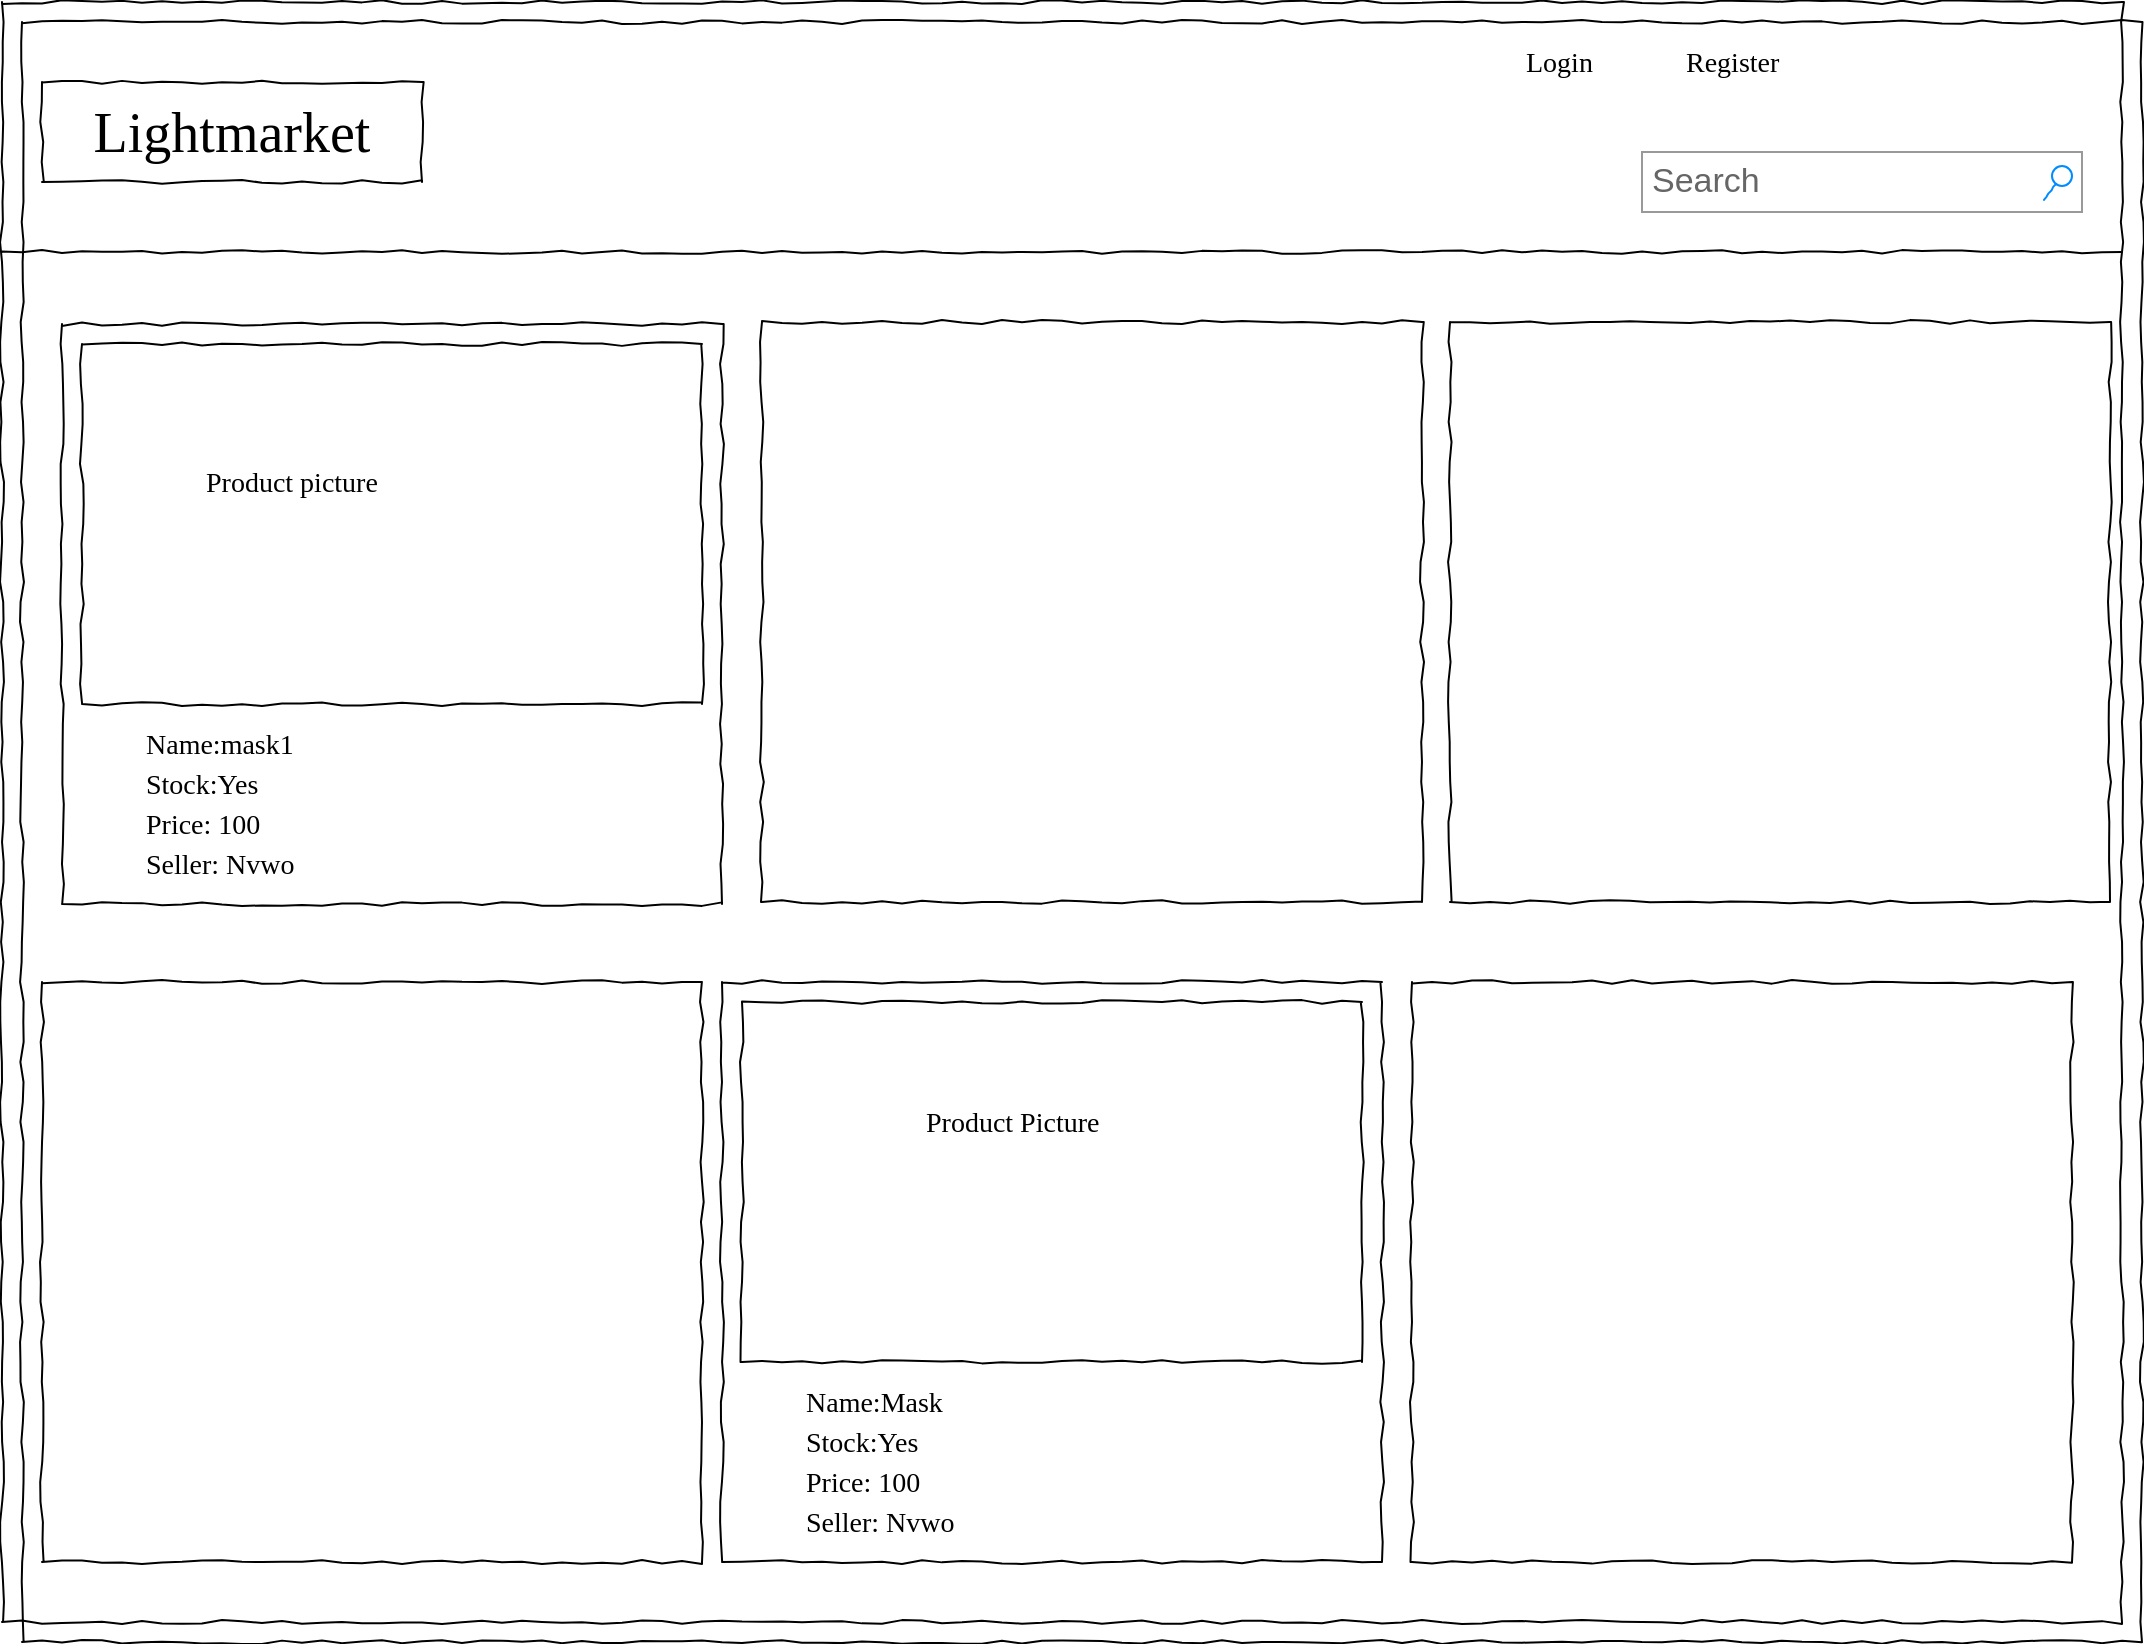 <mxfile version="16.2.4" type="github">
  <diagram name="Page-1" id="03018318-947c-dd8e-b7a3-06fadd420f32">
    <mxGraphModel dx="946" dy="614" grid="1" gridSize="10" guides="1" tooltips="1" connect="1" arrows="1" fold="1" page="1" pageScale="1" pageWidth="1100" pageHeight="850" background="none" math="0" shadow="0">
      <root>
        <mxCell id="0" />
        <mxCell id="1" parent="0" />
        <mxCell id="677b7b8949515195-1" value="" style="whiteSpace=wrap;html=1;rounded=0;shadow=0;labelBackgroundColor=none;strokeColor=#000000;strokeWidth=1;fillColor=none;fontFamily=Verdana;fontSize=12;fontColor=#000000;align=center;comic=1;" parent="1" vertex="1">
          <mxGeometry x="20" y="20" width="1060" height="810" as="geometry" />
        </mxCell>
        <mxCell id="677b7b8949515195-2" value="Lightmarket" style="whiteSpace=wrap;html=1;rounded=0;shadow=0;labelBackgroundColor=none;strokeWidth=1;fontFamily=Verdana;fontSize=28;align=center;comic=1;" parent="1" vertex="1">
          <mxGeometry x="40" y="60" width="190" height="50" as="geometry" />
        </mxCell>
        <mxCell id="677b7b8949515195-3" value="Search" style="strokeWidth=1;shadow=0;dashed=0;align=center;html=1;shape=mxgraph.mockup.forms.searchBox;strokeColor=#999999;mainText=;strokeColor2=#008cff;fontColor=#666666;fontSize=17;align=left;spacingLeft=3;rounded=0;labelBackgroundColor=none;comic=1;" parent="1" vertex="1">
          <mxGeometry x="840" y="95" width="220" height="30" as="geometry" />
        </mxCell>
        <mxCell id="677b7b8949515195-4" value="Login" style="text;html=1;points=[];align=left;verticalAlign=top;spacingTop=-4;fontSize=14;fontFamily=Verdana" parent="1" vertex="1">
          <mxGeometry x="780" y="40" width="60" height="20" as="geometry" />
        </mxCell>
        <mxCell id="677b7b8949515195-5" value="Register" style="text;html=1;points=[];align=left;verticalAlign=top;spacingTop=-4;fontSize=14;fontFamily=Verdana" parent="1" vertex="1">
          <mxGeometry x="860" y="40" width="60" height="20" as="geometry" />
        </mxCell>
        <mxCell id="677b7b8949515195-8" value="" style="whiteSpace=wrap;html=1;rounded=0;shadow=0;labelBackgroundColor=none;strokeWidth=1;fillColor=none;fontFamily=Verdana;fontSize=12;align=center;comic=1;" parent="1" vertex="1">
          <mxGeometry x="380" y="510" width="330" height="290" as="geometry" />
        </mxCell>
        <mxCell id="677b7b8949515195-9" value="" style="line;strokeWidth=1;html=1;rounded=0;shadow=0;labelBackgroundColor=none;fillColor=none;fontFamily=Verdana;fontSize=14;fontColor=#000000;align=center;comic=1;" parent="1" vertex="1">
          <mxGeometry x="20" y="140" width="1060" height="10" as="geometry" />
        </mxCell>
        <mxCell id="677b7b8949515195-35" value="Product Picture" style="text;html=1;points=[];align=left;verticalAlign=top;spacingTop=-4;fontSize=14;fontFamily=Verdana" parent="1" vertex="1">
          <mxGeometry x="480" y="570" width="170" height="20" as="geometry" />
        </mxCell>
        <mxCell id="677b7b8949515195-36" value="Name:Mask" style="text;html=1;points=[];align=left;verticalAlign=top;spacingTop=-4;fontSize=14;fontFamily=Verdana" parent="1" vertex="1">
          <mxGeometry x="420" y="710" width="170" height="20" as="geometry" />
        </mxCell>
        <mxCell id="677b7b8949515195-37" value="Stock:Yes" style="text;html=1;points=[];align=left;verticalAlign=top;spacingTop=-4;fontSize=14;fontFamily=Verdana" parent="1" vertex="1">
          <mxGeometry x="420" y="730" width="170" height="20" as="geometry" />
        </mxCell>
        <mxCell id="677b7b8949515195-38" value="Price: 100" style="text;html=1;points=[];align=left;verticalAlign=top;spacingTop=-4;fontSize=14;fontFamily=Verdana" parent="1" vertex="1">
          <mxGeometry x="420" y="750" width="170" height="20" as="geometry" />
        </mxCell>
        <mxCell id="677b7b8949515195-41" value="Seller: Nvwo" style="text;html=1;points=[];align=left;verticalAlign=top;spacingTop=-4;fontSize=14;fontFamily=Verdana" parent="1" vertex="1">
          <mxGeometry x="420" y="770" width="210" height="20" as="geometry" />
        </mxCell>
        <mxCell id="_Aj64ohBvDfeb3EfvVId-3" value="" style="whiteSpace=wrap;html=1;rounded=0;shadow=0;labelBackgroundColor=none;strokeWidth=1;fillColor=none;fontFamily=Verdana;fontSize=12;align=center;comic=1;" vertex="1" parent="1">
          <mxGeometry x="390" y="520" width="310" height="180" as="geometry" />
        </mxCell>
        <mxCell id="_Aj64ohBvDfeb3EfvVId-4" value="" style="whiteSpace=wrap;html=1;rounded=0;shadow=0;labelBackgroundColor=none;strokeColor=#000000;strokeWidth=1;fillColor=none;fontFamily=Verdana;fontSize=12;fontColor=#000000;align=center;comic=1;" vertex="1" parent="1">
          <mxGeometry x="30" y="30" width="1060" height="810" as="geometry" />
        </mxCell>
        <mxCell id="_Aj64ohBvDfeb3EfvVId-5" value="" style="whiteSpace=wrap;html=1;rounded=0;shadow=0;labelBackgroundColor=none;strokeWidth=1;fillColor=none;fontFamily=Verdana;fontSize=12;align=center;comic=1;" vertex="1" parent="1">
          <mxGeometry x="50" y="181" width="330" height="290" as="geometry" />
        </mxCell>
        <mxCell id="_Aj64ohBvDfeb3EfvVId-6" value="Stock:Yes" style="text;html=1;points=[];align=left;verticalAlign=top;spacingTop=-4;fontSize=14;fontFamily=Verdana" vertex="1" parent="1">
          <mxGeometry x="90" y="401" width="170" height="20" as="geometry" />
        </mxCell>
        <mxCell id="_Aj64ohBvDfeb3EfvVId-7" value="Price: 100" style="text;html=1;points=[];align=left;verticalAlign=top;spacingTop=-4;fontSize=14;fontFamily=Verdana" vertex="1" parent="1">
          <mxGeometry x="90" y="421" width="170" height="20" as="geometry" />
        </mxCell>
        <mxCell id="_Aj64ohBvDfeb3EfvVId-8" value="Seller: Nvwo" style="text;html=1;points=[];align=left;verticalAlign=top;spacingTop=-4;fontSize=14;fontFamily=Verdana" vertex="1" parent="1">
          <mxGeometry x="90" y="441" width="210" height="20" as="geometry" />
        </mxCell>
        <mxCell id="_Aj64ohBvDfeb3EfvVId-9" value="" style="whiteSpace=wrap;html=1;rounded=0;shadow=0;labelBackgroundColor=none;strokeWidth=1;fillColor=none;fontFamily=Verdana;fontSize=12;align=center;comic=1;" vertex="1" parent="1">
          <mxGeometry x="60" y="191" width="310" height="180" as="geometry" />
        </mxCell>
        <mxCell id="_Aj64ohBvDfeb3EfvVId-10" value="" style="whiteSpace=wrap;html=1;rounded=0;shadow=0;labelBackgroundColor=none;strokeWidth=1;fillColor=none;fontFamily=Verdana;fontSize=12;align=center;comic=1;" vertex="1" parent="1">
          <mxGeometry x="400" y="180" width="330" height="290" as="geometry" />
        </mxCell>
        <mxCell id="_Aj64ohBvDfeb3EfvVId-15" value="" style="whiteSpace=wrap;html=1;rounded=0;shadow=0;labelBackgroundColor=none;strokeWidth=1;fillColor=none;fontFamily=Verdana;fontSize=12;align=center;comic=1;" vertex="1" parent="1">
          <mxGeometry x="744" y="180" width="330" height="290" as="geometry" />
        </mxCell>
        <mxCell id="_Aj64ohBvDfeb3EfvVId-20" value="" style="whiteSpace=wrap;html=1;rounded=0;shadow=0;labelBackgroundColor=none;strokeWidth=1;fillColor=none;fontFamily=Verdana;fontSize=12;align=center;comic=1;" vertex="1" parent="1">
          <mxGeometry x="40" y="510" width="330" height="290" as="geometry" />
        </mxCell>
        <mxCell id="_Aj64ohBvDfeb3EfvVId-24" value="" style="whiteSpace=wrap;html=1;rounded=0;shadow=0;labelBackgroundColor=none;strokeWidth=1;fillColor=none;fontFamily=Verdana;fontSize=12;align=center;comic=1;" vertex="1" parent="1">
          <mxGeometry x="725" y="510" width="330" height="290" as="geometry" />
        </mxCell>
        <mxCell id="_Aj64ohBvDfeb3EfvVId-28" value="Name:mask1" style="text;html=1;points=[];align=left;verticalAlign=top;spacingTop=-4;fontSize=14;fontFamily=Verdana" vertex="1" parent="1">
          <mxGeometry x="90" y="381" width="170" height="20" as="geometry" />
        </mxCell>
        <mxCell id="_Aj64ohBvDfeb3EfvVId-35" value="Product picture" style="text;html=1;points=[];align=left;verticalAlign=top;spacingTop=-4;fontSize=14;fontFamily=Verdana" vertex="1" parent="1">
          <mxGeometry x="120" y="250" width="170" height="20" as="geometry" />
        </mxCell>
      </root>
    </mxGraphModel>
  </diagram>
</mxfile>
